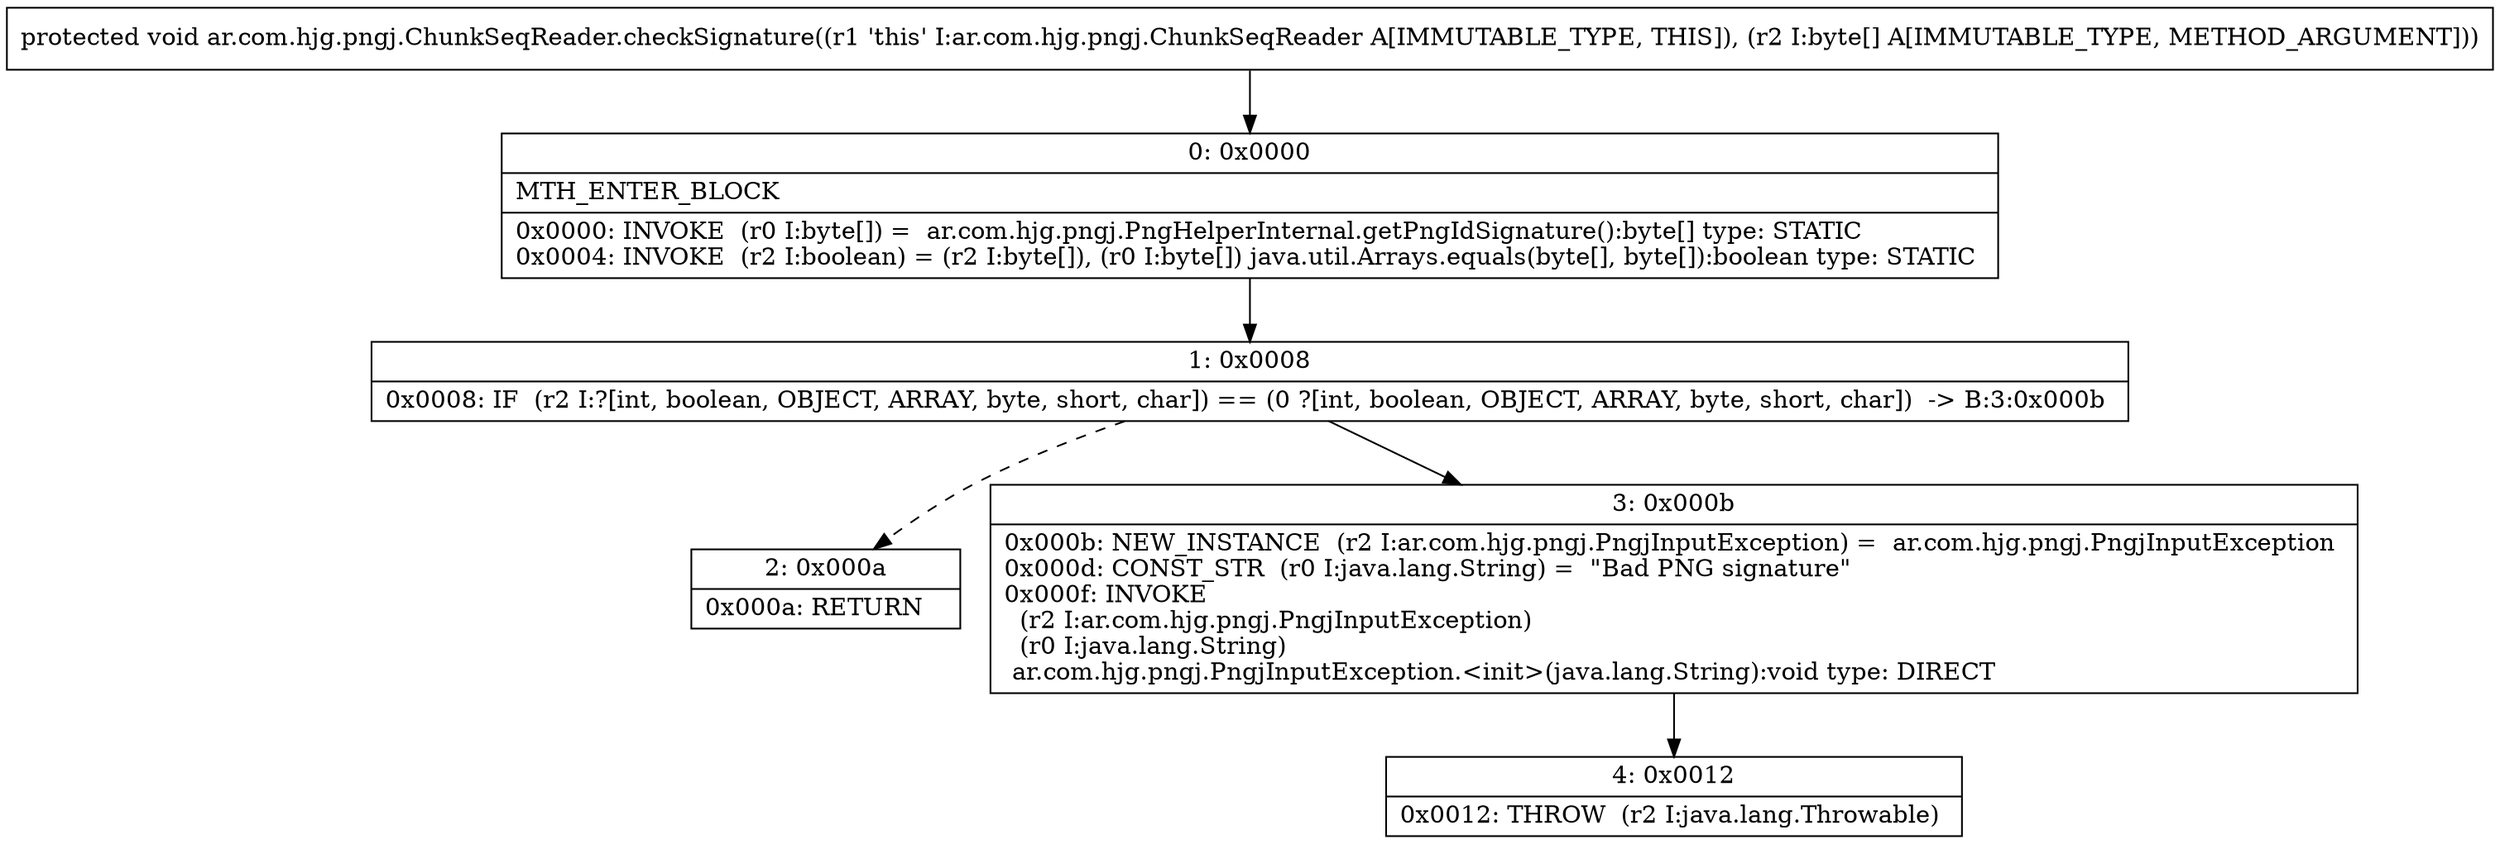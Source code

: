 digraph "CFG forar.com.hjg.pngj.ChunkSeqReader.checkSignature([B)V" {
Node_0 [shape=record,label="{0\:\ 0x0000|MTH_ENTER_BLOCK\l|0x0000: INVOKE  (r0 I:byte[]) =  ar.com.hjg.pngj.PngHelperInternal.getPngIdSignature():byte[] type: STATIC \l0x0004: INVOKE  (r2 I:boolean) = (r2 I:byte[]), (r0 I:byte[]) java.util.Arrays.equals(byte[], byte[]):boolean type: STATIC \l}"];
Node_1 [shape=record,label="{1\:\ 0x0008|0x0008: IF  (r2 I:?[int, boolean, OBJECT, ARRAY, byte, short, char]) == (0 ?[int, boolean, OBJECT, ARRAY, byte, short, char])  \-\> B:3:0x000b \l}"];
Node_2 [shape=record,label="{2\:\ 0x000a|0x000a: RETURN   \l}"];
Node_3 [shape=record,label="{3\:\ 0x000b|0x000b: NEW_INSTANCE  (r2 I:ar.com.hjg.pngj.PngjInputException) =  ar.com.hjg.pngj.PngjInputException \l0x000d: CONST_STR  (r0 I:java.lang.String) =  \"Bad PNG signature\" \l0x000f: INVOKE  \l  (r2 I:ar.com.hjg.pngj.PngjInputException)\l  (r0 I:java.lang.String)\l ar.com.hjg.pngj.PngjInputException.\<init\>(java.lang.String):void type: DIRECT \l}"];
Node_4 [shape=record,label="{4\:\ 0x0012|0x0012: THROW  (r2 I:java.lang.Throwable) \l}"];
MethodNode[shape=record,label="{protected void ar.com.hjg.pngj.ChunkSeqReader.checkSignature((r1 'this' I:ar.com.hjg.pngj.ChunkSeqReader A[IMMUTABLE_TYPE, THIS]), (r2 I:byte[] A[IMMUTABLE_TYPE, METHOD_ARGUMENT])) }"];
MethodNode -> Node_0;
Node_0 -> Node_1;
Node_1 -> Node_2[style=dashed];
Node_1 -> Node_3;
Node_3 -> Node_4;
}

